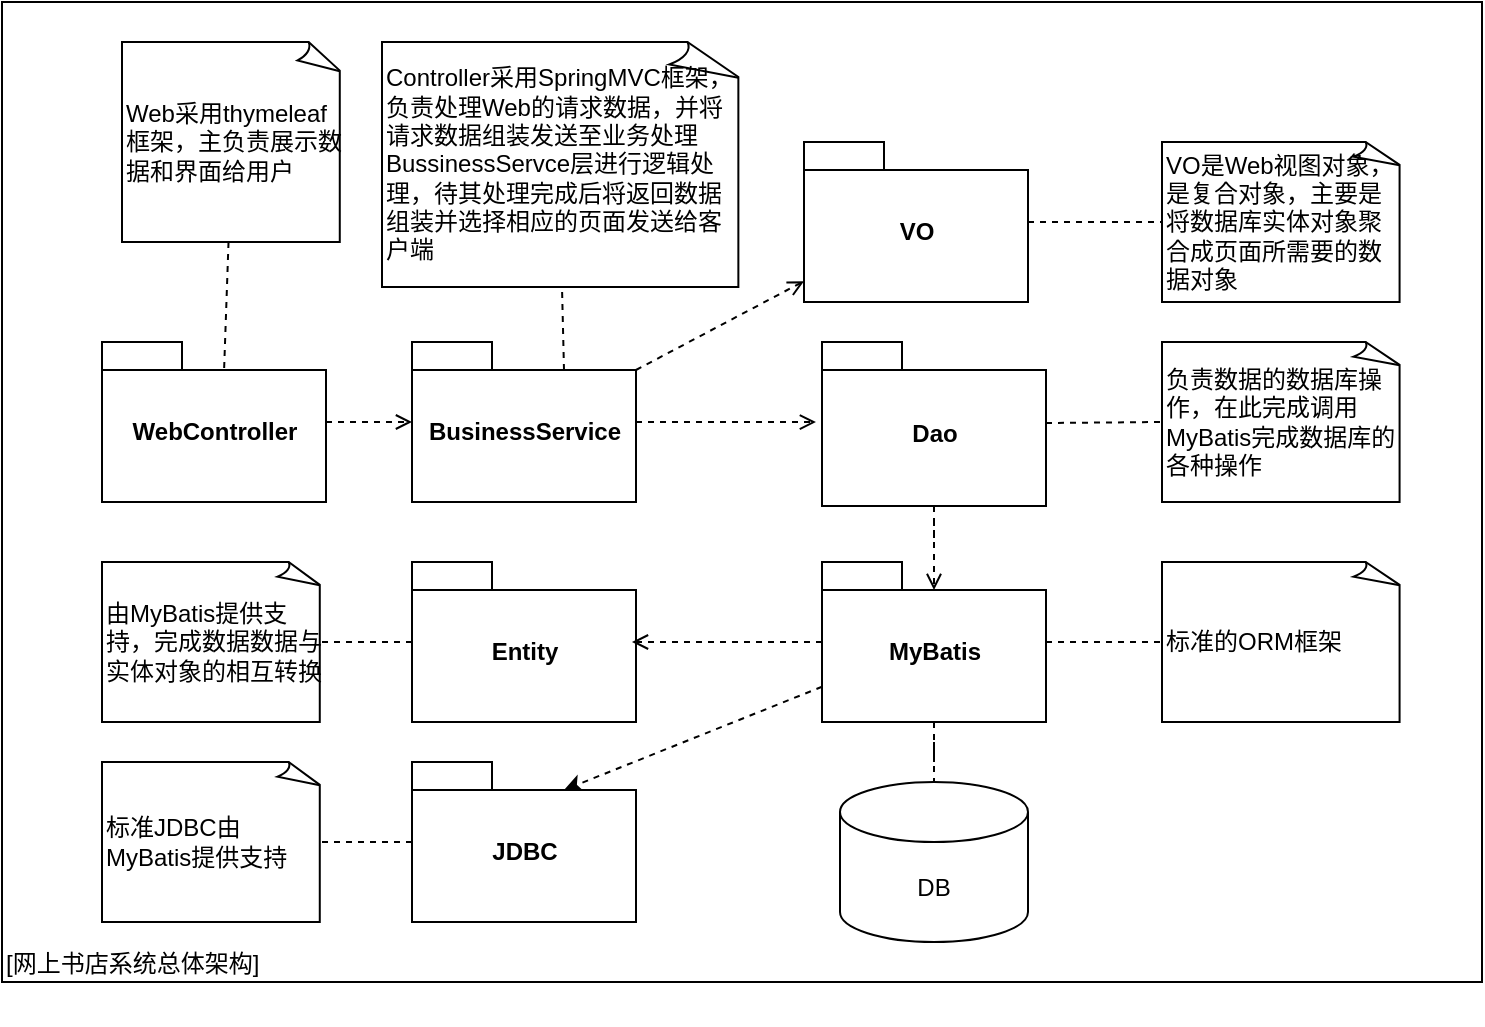 <mxfile version="13.6.10" type="github">
  <diagram id="Wqk-bRsmxlPOt6fCbwr8" name="第 1 页">
    <mxGraphModel dx="1320" dy="516" grid="1" gridSize="10" guides="1" tooltips="1" connect="1" arrows="1" fold="1" page="1" pageScale="1" pageWidth="3300" pageHeight="4681" math="0" shadow="0">
      <root>
        <mxCell id="0" />
        <mxCell id="1" parent="0" />
        <object placeholders="1" c4Name="" c4Type="ExecutionEnvironment" c4Application="网上书店系统总体架构" label="&lt;div style=&quot;text-align: left&quot;&gt;%c4Name%&lt;/div&gt;&lt;div style=&quot;text-align: left&quot;&gt;[%c4Application%]&lt;/div&gt;" id="mTgo8MGDyOx_P4RDNgVL-37">
          <mxCell style="rounded=0;whiteSpace=wrap;html=1;labelBackgroundColor=none;fillColor=#ffffff;fontColor=#000000;align=left;arcSize=5;strokeColor=#000000;verticalAlign=bottom;metaEdit=1;metaData={&quot;c4Type&quot;:{&quot;editable&quot;:false}};points=[[0.25,0,0],[0.5,0,0],[0.75,0,0],[1,0.25,0],[1,0.5,0],[1,0.75,0],[0.75,1,0],[0.5,1,0],[0.25,1,0],[0,0.75,0],[0,0.5,0],[0,0.25,0]];" vertex="1" parent="1">
            <mxGeometry x="210" y="110" width="740" height="490" as="geometry" />
          </mxCell>
        </object>
        <mxCell id="mTgo8MGDyOx_P4RDNgVL-11" style="edgeStyle=orthogonalEdgeStyle;rounded=0;orthogonalLoop=1;jettySize=auto;html=1;entryX=0;entryY=0.5;entryDx=0;entryDy=0;entryPerimeter=0;dashed=1;endArrow=open;endFill=0;" edge="1" parent="1" source="mTgo8MGDyOx_P4RDNgVL-3" target="mTgo8MGDyOx_P4RDNgVL-4">
          <mxGeometry relative="1" as="geometry" />
        </mxCell>
        <mxCell id="mTgo8MGDyOx_P4RDNgVL-26" style="edgeStyle=none;rounded=0;orthogonalLoop=1;jettySize=auto;html=1;entryX=0.5;entryY=1;entryDx=0;entryDy=0;entryPerimeter=0;dashed=1;endArrow=none;endFill=0;exitX=0;exitY=0;exitDx=76;exitDy=14;exitPerimeter=0;" edge="1" parent="1" source="mTgo8MGDyOx_P4RDNgVL-4" target="mTgo8MGDyOx_P4RDNgVL-25">
          <mxGeometry relative="1" as="geometry" />
        </mxCell>
        <mxCell id="mTgo8MGDyOx_P4RDNgVL-3" value="WebController" style="shape=folder;fontStyle=1;spacingTop=10;tabWidth=40;tabHeight=14;tabPosition=left;html=1;" vertex="1" parent="1">
          <mxGeometry x="260" y="280" width="112" height="80" as="geometry" />
        </mxCell>
        <mxCell id="mTgo8MGDyOx_P4RDNgVL-12" style="edgeStyle=orthogonalEdgeStyle;rounded=0;orthogonalLoop=1;jettySize=auto;html=1;dashed=1;endArrow=open;endFill=0;entryX=-0.027;entryY=0.488;entryDx=0;entryDy=0;entryPerimeter=0;" edge="1" parent="1" source="mTgo8MGDyOx_P4RDNgVL-4" target="mTgo8MGDyOx_P4RDNgVL-5">
          <mxGeometry relative="1" as="geometry">
            <mxPoint x="620" y="310" as="targetPoint" />
          </mxGeometry>
        </mxCell>
        <mxCell id="mTgo8MGDyOx_P4RDNgVL-21" style="edgeStyle=none;rounded=0;orthogonalLoop=1;jettySize=auto;html=1;dashed=1;endArrow=open;endFill=0;exitX=0;exitY=0;exitDx=112;exitDy=14;exitPerimeter=0;" edge="1" parent="1" source="mTgo8MGDyOx_P4RDNgVL-4" target="mTgo8MGDyOx_P4RDNgVL-20">
          <mxGeometry relative="1" as="geometry">
            <mxPoint x="420" y="300" as="sourcePoint" />
          </mxGeometry>
        </mxCell>
        <mxCell id="mTgo8MGDyOx_P4RDNgVL-4" value="BusinessService" style="shape=folder;fontStyle=1;spacingTop=10;tabWidth=40;tabHeight=14;tabPosition=left;html=1;" vertex="1" parent="1">
          <mxGeometry x="415" y="280" width="112" height="80" as="geometry" />
        </mxCell>
        <mxCell id="mTgo8MGDyOx_P4RDNgVL-13" style="edgeStyle=orthogonalEdgeStyle;rounded=0;orthogonalLoop=1;jettySize=auto;html=1;entryX=0.5;entryY=0.175;entryDx=0;entryDy=0;entryPerimeter=0;dashed=1;endArrow=open;endFill=0;exitX=0.5;exitY=1;exitDx=0;exitDy=0;exitPerimeter=0;" edge="1" parent="1" source="mTgo8MGDyOx_P4RDNgVL-5" target="mTgo8MGDyOx_P4RDNgVL-7">
          <mxGeometry relative="1" as="geometry" />
        </mxCell>
        <mxCell id="mTgo8MGDyOx_P4RDNgVL-28" style="edgeStyle=none;rounded=0;orthogonalLoop=1;jettySize=auto;html=1;entryX=0;entryY=0.5;entryDx=0;entryDy=0;entryPerimeter=0;dashed=1;endArrow=none;endFill=0;" edge="1" parent="1" source="mTgo8MGDyOx_P4RDNgVL-5" target="mTgo8MGDyOx_P4RDNgVL-27">
          <mxGeometry relative="1" as="geometry" />
        </mxCell>
        <mxCell id="mTgo8MGDyOx_P4RDNgVL-5" value="Dao" style="shape=folder;fontStyle=1;spacingTop=10;tabWidth=40;tabHeight=14;tabPosition=left;html=1;" vertex="1" parent="1">
          <mxGeometry x="620" y="280" width="112" height="82" as="geometry" />
        </mxCell>
        <mxCell id="mTgo8MGDyOx_P4RDNgVL-32" style="edgeStyle=none;rounded=0;orthogonalLoop=1;jettySize=auto;html=1;dashed=1;endArrow=none;endFill=0;entryX=1;entryY=0.5;entryDx=0;entryDy=0;entryPerimeter=0;" edge="1" parent="1" source="mTgo8MGDyOx_P4RDNgVL-6" target="mTgo8MGDyOx_P4RDNgVL-31">
          <mxGeometry relative="1" as="geometry">
            <mxPoint x="380" y="430" as="targetPoint" />
          </mxGeometry>
        </mxCell>
        <mxCell id="mTgo8MGDyOx_P4RDNgVL-6" value="Entity" style="shape=folder;fontStyle=1;spacingTop=10;tabWidth=40;tabHeight=14;tabPosition=left;html=1;" vertex="1" parent="1">
          <mxGeometry x="415" y="390" width="112" height="80" as="geometry" />
        </mxCell>
        <mxCell id="mTgo8MGDyOx_P4RDNgVL-14" style="edgeStyle=orthogonalEdgeStyle;rounded=0;orthogonalLoop=1;jettySize=auto;html=1;entryX=0.982;entryY=0.5;entryDx=0;entryDy=0;entryPerimeter=0;dashed=1;endArrow=open;endFill=0;" edge="1" parent="1" source="mTgo8MGDyOx_P4RDNgVL-7" target="mTgo8MGDyOx_P4RDNgVL-6">
          <mxGeometry relative="1" as="geometry" />
        </mxCell>
        <mxCell id="mTgo8MGDyOx_P4RDNgVL-15" style="edgeStyle=orthogonalEdgeStyle;rounded=0;orthogonalLoop=1;jettySize=auto;html=1;entryX=0.5;entryY=0;entryDx=0;entryDy=0;entryPerimeter=0;dashed=1;endArrow=none;endFill=0;" edge="1" parent="1" source="mTgo8MGDyOx_P4RDNgVL-7" target="mTgo8MGDyOx_P4RDNgVL-17">
          <mxGeometry relative="1" as="geometry">
            <mxPoint x="480" y="530" as="targetPoint" />
            <Array as="points" />
          </mxGeometry>
        </mxCell>
        <mxCell id="mTgo8MGDyOx_P4RDNgVL-18" style="rounded=0;orthogonalLoop=1;jettySize=auto;html=1;entryX=0;entryY=0;entryDx=76;entryDy=14;entryPerimeter=0;dashed=1;endArrow=classic;endFill=1;" edge="1" parent="1" source="mTgo8MGDyOx_P4RDNgVL-7" target="mTgo8MGDyOx_P4RDNgVL-22">
          <mxGeometry relative="1" as="geometry">
            <mxPoint x="350" y="510" as="targetPoint" />
          </mxGeometry>
        </mxCell>
        <mxCell id="mTgo8MGDyOx_P4RDNgVL-36" style="edgeStyle=none;rounded=0;orthogonalLoop=1;jettySize=auto;html=1;entryX=0;entryY=0.5;entryDx=0;entryDy=0;entryPerimeter=0;dashed=1;endArrow=none;endFill=0;" edge="1" parent="1" source="mTgo8MGDyOx_P4RDNgVL-7" target="mTgo8MGDyOx_P4RDNgVL-35">
          <mxGeometry relative="1" as="geometry" />
        </mxCell>
        <mxCell id="mTgo8MGDyOx_P4RDNgVL-7" value="MyBatis" style="shape=folder;fontStyle=1;spacingTop=10;tabWidth=40;tabHeight=14;tabPosition=left;html=1;" vertex="1" parent="1">
          <mxGeometry x="620" y="390" width="112" height="80" as="geometry" />
        </mxCell>
        <mxCell id="mTgo8MGDyOx_P4RDNgVL-17" value="DB" style="shape=cylinder3;whiteSpace=wrap;html=1;boundedLbl=1;backgroundOutline=1;size=15;" vertex="1" parent="1">
          <mxGeometry x="629" y="500" width="94" height="80" as="geometry" />
        </mxCell>
        <mxCell id="mTgo8MGDyOx_P4RDNgVL-19" style="edgeStyle=none;rounded=0;orthogonalLoop=1;jettySize=auto;html=1;exitX=0;exitY=1;exitDx=0;exitDy=0;exitPerimeter=0;dashed=1;endArrow=none;endFill=0;" edge="1" parent="1">
          <mxGeometry relative="1" as="geometry">
            <mxPoint x="300" y="620" as="sourcePoint" />
            <mxPoint x="300" y="620" as="targetPoint" />
          </mxGeometry>
        </mxCell>
        <mxCell id="mTgo8MGDyOx_P4RDNgVL-34" style="edgeStyle=none;rounded=0;orthogonalLoop=1;jettySize=auto;html=1;entryX=0;entryY=0.5;entryDx=0;entryDy=0;entryPerimeter=0;dashed=1;endArrow=none;endFill=0;" edge="1" parent="1" source="mTgo8MGDyOx_P4RDNgVL-20" target="mTgo8MGDyOx_P4RDNgVL-33">
          <mxGeometry relative="1" as="geometry" />
        </mxCell>
        <mxCell id="mTgo8MGDyOx_P4RDNgVL-20" value="VO" style="shape=folder;fontStyle=1;spacingTop=10;tabWidth=40;tabHeight=14;tabPosition=left;html=1;" vertex="1" parent="1">
          <mxGeometry x="611" y="180" width="112" height="80" as="geometry" />
        </mxCell>
        <mxCell id="mTgo8MGDyOx_P4RDNgVL-30" style="edgeStyle=none;rounded=0;orthogonalLoop=1;jettySize=auto;html=1;entryX=1;entryY=0.5;entryDx=0;entryDy=0;entryPerimeter=0;dashed=1;endArrow=none;endFill=0;" edge="1" parent="1" source="mTgo8MGDyOx_P4RDNgVL-22" target="mTgo8MGDyOx_P4RDNgVL-29">
          <mxGeometry relative="1" as="geometry" />
        </mxCell>
        <mxCell id="mTgo8MGDyOx_P4RDNgVL-22" value="JDBC" style="shape=folder;fontStyle=1;spacingTop=10;tabWidth=40;tabHeight=14;tabPosition=left;html=1;" vertex="1" parent="1">
          <mxGeometry x="415" y="490" width="112" height="80" as="geometry" />
        </mxCell>
        <mxCell id="mTgo8MGDyOx_P4RDNgVL-24" style="edgeStyle=none;rounded=0;orthogonalLoop=1;jettySize=auto;html=1;entryX=0.545;entryY=0.175;entryDx=0;entryDy=0;entryPerimeter=0;dashed=1;endArrow=none;endFill=0;" edge="1" parent="1" source="mTgo8MGDyOx_P4RDNgVL-23" target="mTgo8MGDyOx_P4RDNgVL-3">
          <mxGeometry relative="1" as="geometry">
            <mxPoint x="260" y="300.5" as="targetPoint" />
          </mxGeometry>
        </mxCell>
        <mxCell id="mTgo8MGDyOx_P4RDNgVL-23" value="Web采用thymeleaf框架，主负责展示数据和界面给用户" style="whiteSpace=wrap;html=1;shape=mxgraph.basic.document;align=left;" vertex="1" parent="1">
          <mxGeometry x="270" y="130" width="110" height="100" as="geometry" />
        </mxCell>
        <mxCell id="mTgo8MGDyOx_P4RDNgVL-25" value="Controller采用SpringMVC框架，负责处理Web的请求数据，并将请求数据组装发送至业务处理BussinessServce层进行逻辑处理，待其处理完成后将返回数据组装并选择相应的页面发送给客户端" style="whiteSpace=wrap;html=1;shape=mxgraph.basic.document;align=left;" vertex="1" parent="1">
          <mxGeometry x="400" y="130" width="180" height="122.5" as="geometry" />
        </mxCell>
        <mxCell id="mTgo8MGDyOx_P4RDNgVL-27" value="负责数据的数据库操作，在此完成调用MyBatis完成数据库的各种操作" style="whiteSpace=wrap;html=1;shape=mxgraph.basic.document;align=left;" vertex="1" parent="1">
          <mxGeometry x="790" y="280" width="120" height="80" as="geometry" />
        </mxCell>
        <mxCell id="mTgo8MGDyOx_P4RDNgVL-29" value="标准JDBC由MyBatis提供支持" style="whiteSpace=wrap;html=1;shape=mxgraph.basic.document;align=left;" vertex="1" parent="1">
          <mxGeometry x="260" y="490" width="110" height="80" as="geometry" />
        </mxCell>
        <mxCell id="mTgo8MGDyOx_P4RDNgVL-31" value="由MyBatis提供支持，完成数据数据与实体对象的相互转换" style="whiteSpace=wrap;html=1;shape=mxgraph.basic.document;align=left;" vertex="1" parent="1">
          <mxGeometry x="260" y="390" width="110" height="80" as="geometry" />
        </mxCell>
        <mxCell id="mTgo8MGDyOx_P4RDNgVL-33" value="VO是Web视图对象，是复合对象，主要是将数据库实体对象聚合成页面所需要的数据对象" style="whiteSpace=wrap;html=1;shape=mxgraph.basic.document;align=left;" vertex="1" parent="1">
          <mxGeometry x="790" y="180" width="120" height="80" as="geometry" />
        </mxCell>
        <mxCell id="mTgo8MGDyOx_P4RDNgVL-35" value="标准的ORM框架" style="whiteSpace=wrap;html=1;shape=mxgraph.basic.document;align=left;" vertex="1" parent="1">
          <mxGeometry x="790" y="390" width="120" height="80" as="geometry" />
        </mxCell>
      </root>
    </mxGraphModel>
  </diagram>
</mxfile>

